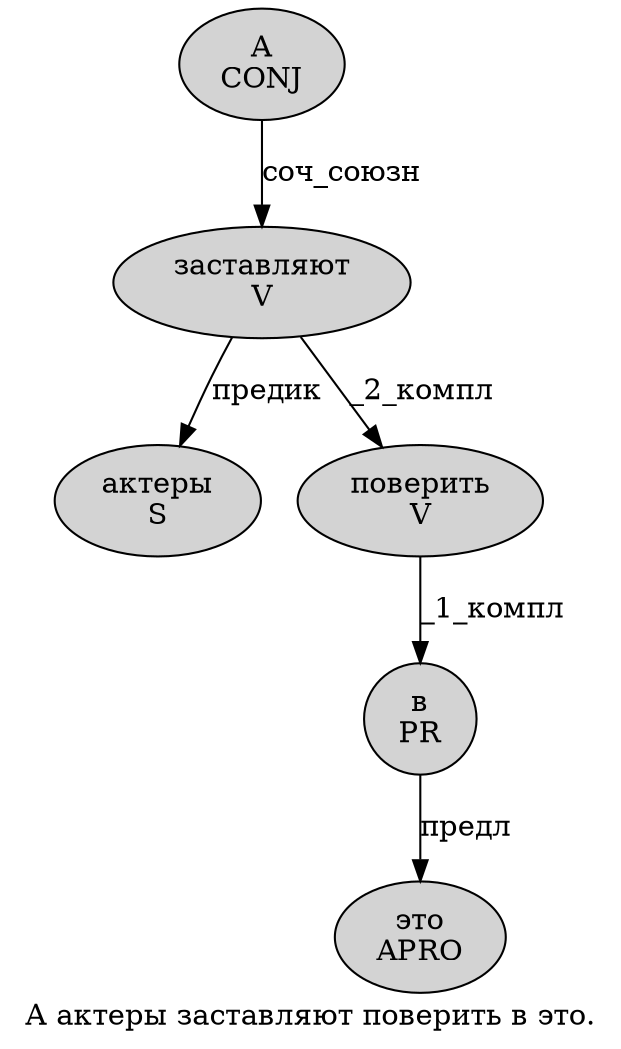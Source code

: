 digraph SENTENCE_134 {
	graph [label="А актеры заставляют поверить в это."]
	node [style=filled]
		0 [label="А
CONJ" color="" fillcolor=lightgray penwidth=1 shape=ellipse]
		1 [label="актеры
S" color="" fillcolor=lightgray penwidth=1 shape=ellipse]
		2 [label="заставляют
V" color="" fillcolor=lightgray penwidth=1 shape=ellipse]
		3 [label="поверить
V" color="" fillcolor=lightgray penwidth=1 shape=ellipse]
		4 [label="в
PR" color="" fillcolor=lightgray penwidth=1 shape=ellipse]
		5 [label="это
APRO" color="" fillcolor=lightgray penwidth=1 shape=ellipse]
			2 -> 1 [label="предик"]
			2 -> 3 [label="_2_компл"]
			4 -> 5 [label="предл"]
			3 -> 4 [label="_1_компл"]
			0 -> 2 [label="соч_союзн"]
}